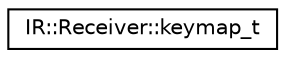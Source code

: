 digraph "Graphical Class Hierarchy"
{
  edge [fontname="Helvetica",fontsize="10",labelfontname="Helvetica",labelfontsize="10"];
  node [fontname="Helvetica",fontsize="10",shape=record];
  rankdir="LR";
  Node1 [label="IR::Receiver::keymap_t",height=0.2,width=0.4,color="black", fillcolor="white", style="filled",URL="$db/d05/structIR_1_1Receiver_1_1keymap__t.html"];
}
